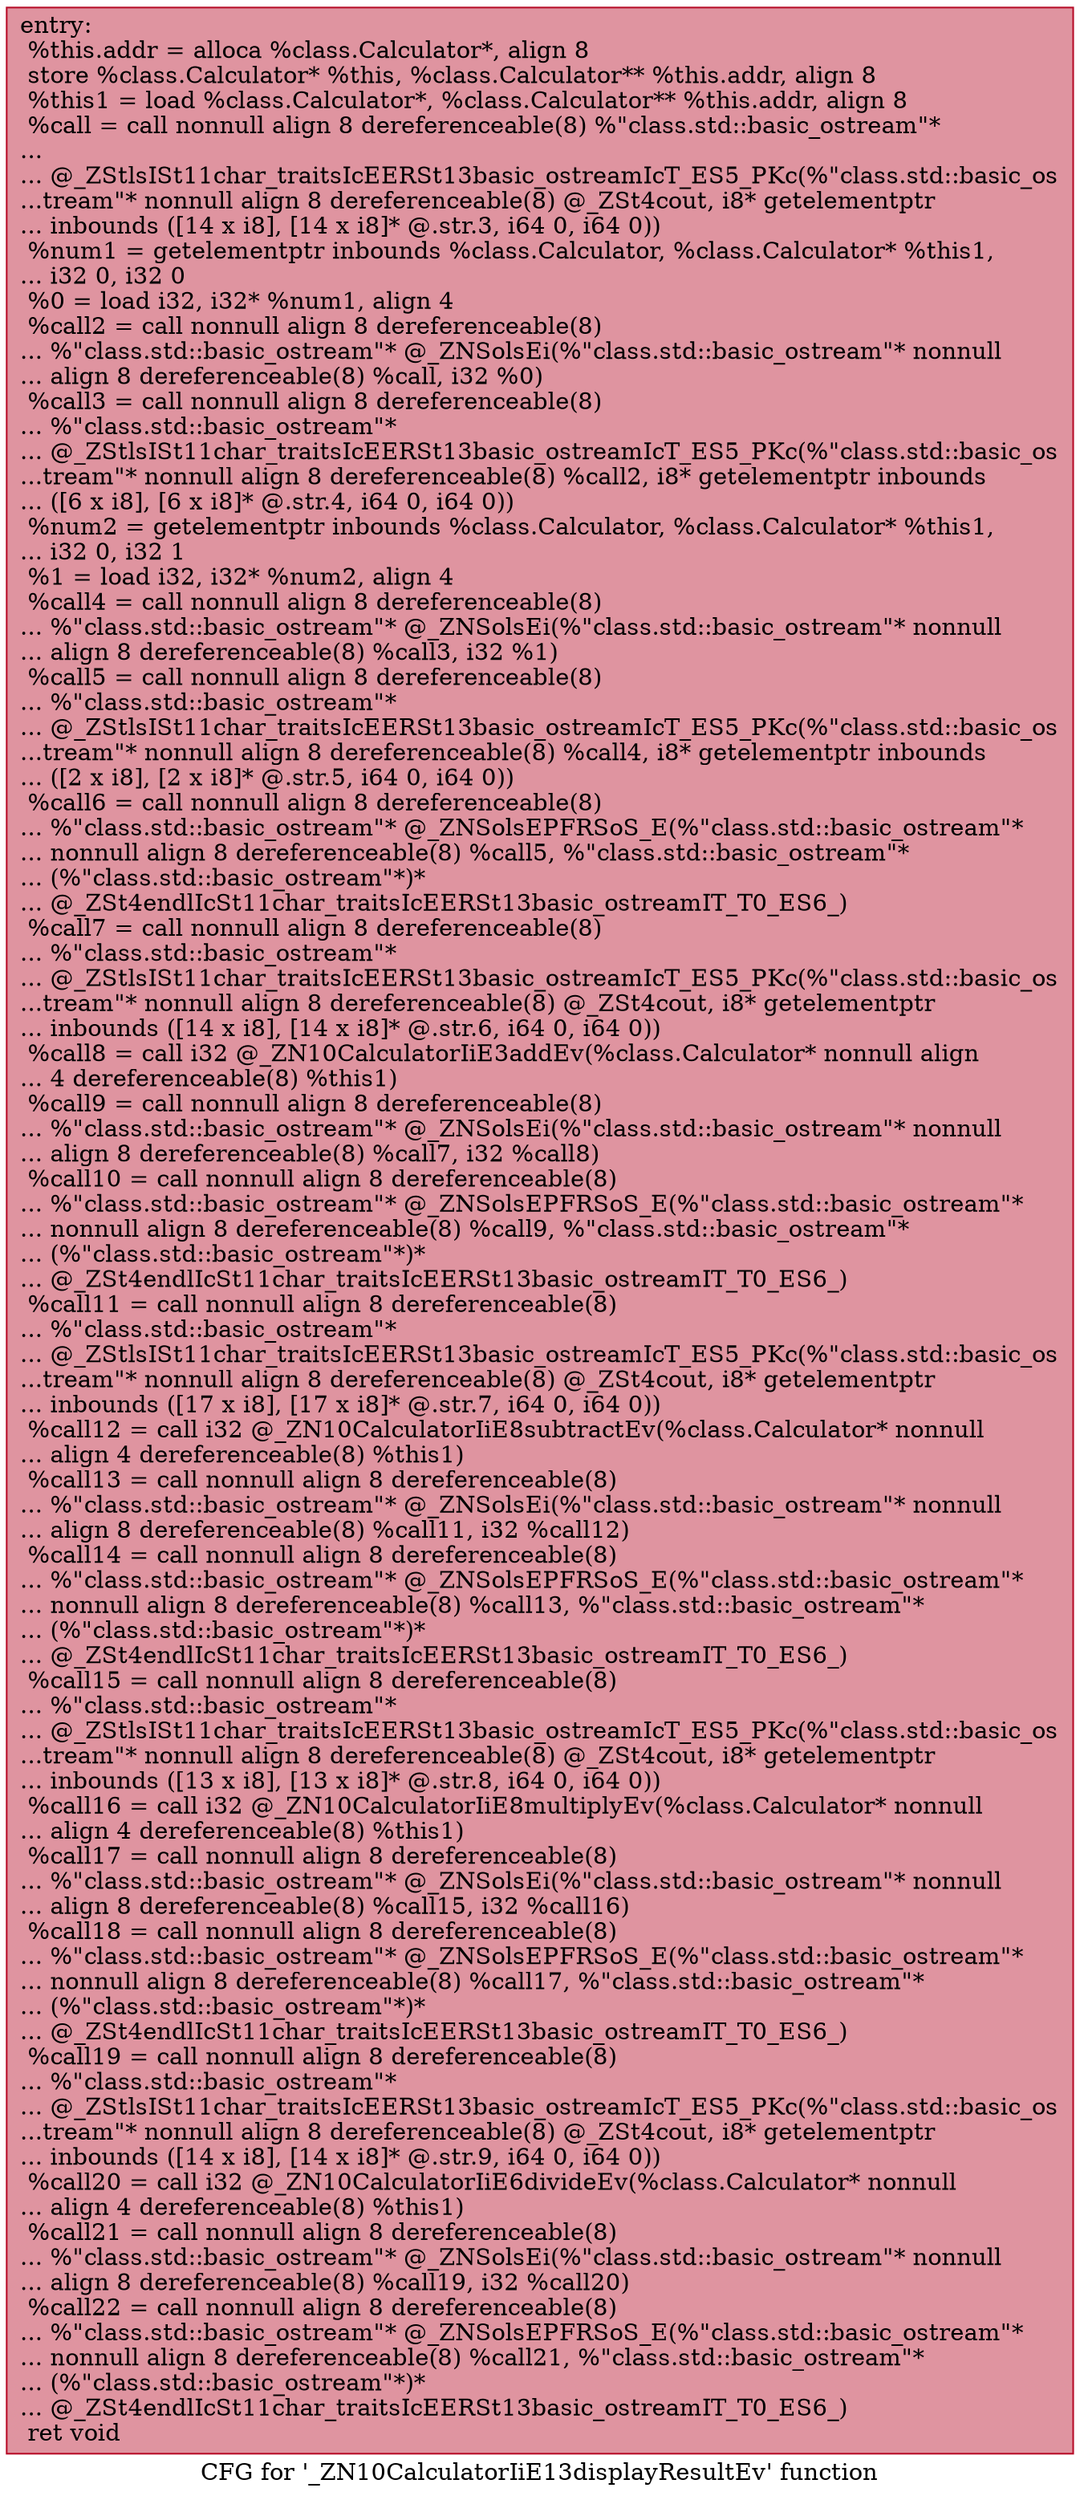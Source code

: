 digraph "CFG for '_ZN10CalculatorIiE13displayResultEv' function" {
	label="CFG for '_ZN10CalculatorIiE13displayResultEv' function";

	Node0x55d97c6ca910 [shape=record,color="#b70d28ff", style=filled, fillcolor="#b70d2870",label="{entry:\l  %this.addr = alloca %class.Calculator*, align 8\l  store %class.Calculator* %this, %class.Calculator** %this.addr, align 8\l  %this1 = load %class.Calculator*, %class.Calculator** %this.addr, align 8\l  %call = call nonnull align 8 dereferenceable(8) %\"class.std::basic_ostream\"*\l...\l... @_ZStlsISt11char_traitsIcEERSt13basic_ostreamIcT_ES5_PKc(%\"class.std::basic_os\l...tream\"* nonnull align 8 dereferenceable(8) @_ZSt4cout, i8* getelementptr\l... inbounds ([14 x i8], [14 x i8]* @.str.3, i64 0, i64 0))\l  %num1 = getelementptr inbounds %class.Calculator, %class.Calculator* %this1,\l... i32 0, i32 0\l  %0 = load i32, i32* %num1, align 4\l  %call2 = call nonnull align 8 dereferenceable(8)\l... %\"class.std::basic_ostream\"* @_ZNSolsEi(%\"class.std::basic_ostream\"* nonnull\l... align 8 dereferenceable(8) %call, i32 %0)\l  %call3 = call nonnull align 8 dereferenceable(8)\l... %\"class.std::basic_ostream\"*\l... @_ZStlsISt11char_traitsIcEERSt13basic_ostreamIcT_ES5_PKc(%\"class.std::basic_os\l...tream\"* nonnull align 8 dereferenceable(8) %call2, i8* getelementptr inbounds\l... ([6 x i8], [6 x i8]* @.str.4, i64 0, i64 0))\l  %num2 = getelementptr inbounds %class.Calculator, %class.Calculator* %this1,\l... i32 0, i32 1\l  %1 = load i32, i32* %num2, align 4\l  %call4 = call nonnull align 8 dereferenceable(8)\l... %\"class.std::basic_ostream\"* @_ZNSolsEi(%\"class.std::basic_ostream\"* nonnull\l... align 8 dereferenceable(8) %call3, i32 %1)\l  %call5 = call nonnull align 8 dereferenceable(8)\l... %\"class.std::basic_ostream\"*\l... @_ZStlsISt11char_traitsIcEERSt13basic_ostreamIcT_ES5_PKc(%\"class.std::basic_os\l...tream\"* nonnull align 8 dereferenceable(8) %call4, i8* getelementptr inbounds\l... ([2 x i8], [2 x i8]* @.str.5, i64 0, i64 0))\l  %call6 = call nonnull align 8 dereferenceable(8)\l... %\"class.std::basic_ostream\"* @_ZNSolsEPFRSoS_E(%\"class.std::basic_ostream\"*\l... nonnull align 8 dereferenceable(8) %call5, %\"class.std::basic_ostream\"*\l... (%\"class.std::basic_ostream\"*)*\l... @_ZSt4endlIcSt11char_traitsIcEERSt13basic_ostreamIT_T0_ES6_)\l  %call7 = call nonnull align 8 dereferenceable(8)\l... %\"class.std::basic_ostream\"*\l... @_ZStlsISt11char_traitsIcEERSt13basic_ostreamIcT_ES5_PKc(%\"class.std::basic_os\l...tream\"* nonnull align 8 dereferenceable(8) @_ZSt4cout, i8* getelementptr\l... inbounds ([14 x i8], [14 x i8]* @.str.6, i64 0, i64 0))\l  %call8 = call i32 @_ZN10CalculatorIiE3addEv(%class.Calculator* nonnull align\l... 4 dereferenceable(8) %this1)\l  %call9 = call nonnull align 8 dereferenceable(8)\l... %\"class.std::basic_ostream\"* @_ZNSolsEi(%\"class.std::basic_ostream\"* nonnull\l... align 8 dereferenceable(8) %call7, i32 %call8)\l  %call10 = call nonnull align 8 dereferenceable(8)\l... %\"class.std::basic_ostream\"* @_ZNSolsEPFRSoS_E(%\"class.std::basic_ostream\"*\l... nonnull align 8 dereferenceable(8) %call9, %\"class.std::basic_ostream\"*\l... (%\"class.std::basic_ostream\"*)*\l... @_ZSt4endlIcSt11char_traitsIcEERSt13basic_ostreamIT_T0_ES6_)\l  %call11 = call nonnull align 8 dereferenceable(8)\l... %\"class.std::basic_ostream\"*\l... @_ZStlsISt11char_traitsIcEERSt13basic_ostreamIcT_ES5_PKc(%\"class.std::basic_os\l...tream\"* nonnull align 8 dereferenceable(8) @_ZSt4cout, i8* getelementptr\l... inbounds ([17 x i8], [17 x i8]* @.str.7, i64 0, i64 0))\l  %call12 = call i32 @_ZN10CalculatorIiE8subtractEv(%class.Calculator* nonnull\l... align 4 dereferenceable(8) %this1)\l  %call13 = call nonnull align 8 dereferenceable(8)\l... %\"class.std::basic_ostream\"* @_ZNSolsEi(%\"class.std::basic_ostream\"* nonnull\l... align 8 dereferenceable(8) %call11, i32 %call12)\l  %call14 = call nonnull align 8 dereferenceable(8)\l... %\"class.std::basic_ostream\"* @_ZNSolsEPFRSoS_E(%\"class.std::basic_ostream\"*\l... nonnull align 8 dereferenceable(8) %call13, %\"class.std::basic_ostream\"*\l... (%\"class.std::basic_ostream\"*)*\l... @_ZSt4endlIcSt11char_traitsIcEERSt13basic_ostreamIT_T0_ES6_)\l  %call15 = call nonnull align 8 dereferenceable(8)\l... %\"class.std::basic_ostream\"*\l... @_ZStlsISt11char_traitsIcEERSt13basic_ostreamIcT_ES5_PKc(%\"class.std::basic_os\l...tream\"* nonnull align 8 dereferenceable(8) @_ZSt4cout, i8* getelementptr\l... inbounds ([13 x i8], [13 x i8]* @.str.8, i64 0, i64 0))\l  %call16 = call i32 @_ZN10CalculatorIiE8multiplyEv(%class.Calculator* nonnull\l... align 4 dereferenceable(8) %this1)\l  %call17 = call nonnull align 8 dereferenceable(8)\l... %\"class.std::basic_ostream\"* @_ZNSolsEi(%\"class.std::basic_ostream\"* nonnull\l... align 8 dereferenceable(8) %call15, i32 %call16)\l  %call18 = call nonnull align 8 dereferenceable(8)\l... %\"class.std::basic_ostream\"* @_ZNSolsEPFRSoS_E(%\"class.std::basic_ostream\"*\l... nonnull align 8 dereferenceable(8) %call17, %\"class.std::basic_ostream\"*\l... (%\"class.std::basic_ostream\"*)*\l... @_ZSt4endlIcSt11char_traitsIcEERSt13basic_ostreamIT_T0_ES6_)\l  %call19 = call nonnull align 8 dereferenceable(8)\l... %\"class.std::basic_ostream\"*\l... @_ZStlsISt11char_traitsIcEERSt13basic_ostreamIcT_ES5_PKc(%\"class.std::basic_os\l...tream\"* nonnull align 8 dereferenceable(8) @_ZSt4cout, i8* getelementptr\l... inbounds ([14 x i8], [14 x i8]* @.str.9, i64 0, i64 0))\l  %call20 = call i32 @_ZN10CalculatorIiE6divideEv(%class.Calculator* nonnull\l... align 4 dereferenceable(8) %this1)\l  %call21 = call nonnull align 8 dereferenceable(8)\l... %\"class.std::basic_ostream\"* @_ZNSolsEi(%\"class.std::basic_ostream\"* nonnull\l... align 8 dereferenceable(8) %call19, i32 %call20)\l  %call22 = call nonnull align 8 dereferenceable(8)\l... %\"class.std::basic_ostream\"* @_ZNSolsEPFRSoS_E(%\"class.std::basic_ostream\"*\l... nonnull align 8 dereferenceable(8) %call21, %\"class.std::basic_ostream\"*\l... (%\"class.std::basic_ostream\"*)*\l... @_ZSt4endlIcSt11char_traitsIcEERSt13basic_ostreamIT_T0_ES6_)\l  ret void\l}"];
}
